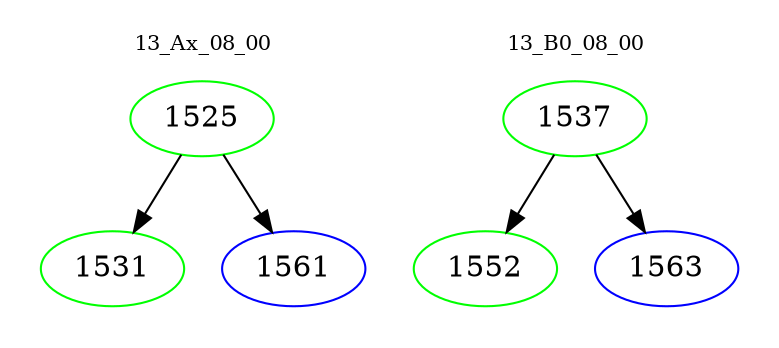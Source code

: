 digraph{
subgraph cluster_0 {
color = white
label = "13_Ax_08_00";
fontsize=10;
T0_1525 [label="1525", color="green"]
T0_1525 -> T0_1531 [color="black"]
T0_1531 [label="1531", color="green"]
T0_1525 -> T0_1561 [color="black"]
T0_1561 [label="1561", color="blue"]
}
subgraph cluster_1 {
color = white
label = "13_B0_08_00";
fontsize=10;
T1_1537 [label="1537", color="green"]
T1_1537 -> T1_1552 [color="black"]
T1_1552 [label="1552", color="green"]
T1_1537 -> T1_1563 [color="black"]
T1_1563 [label="1563", color="blue"]
}
}
